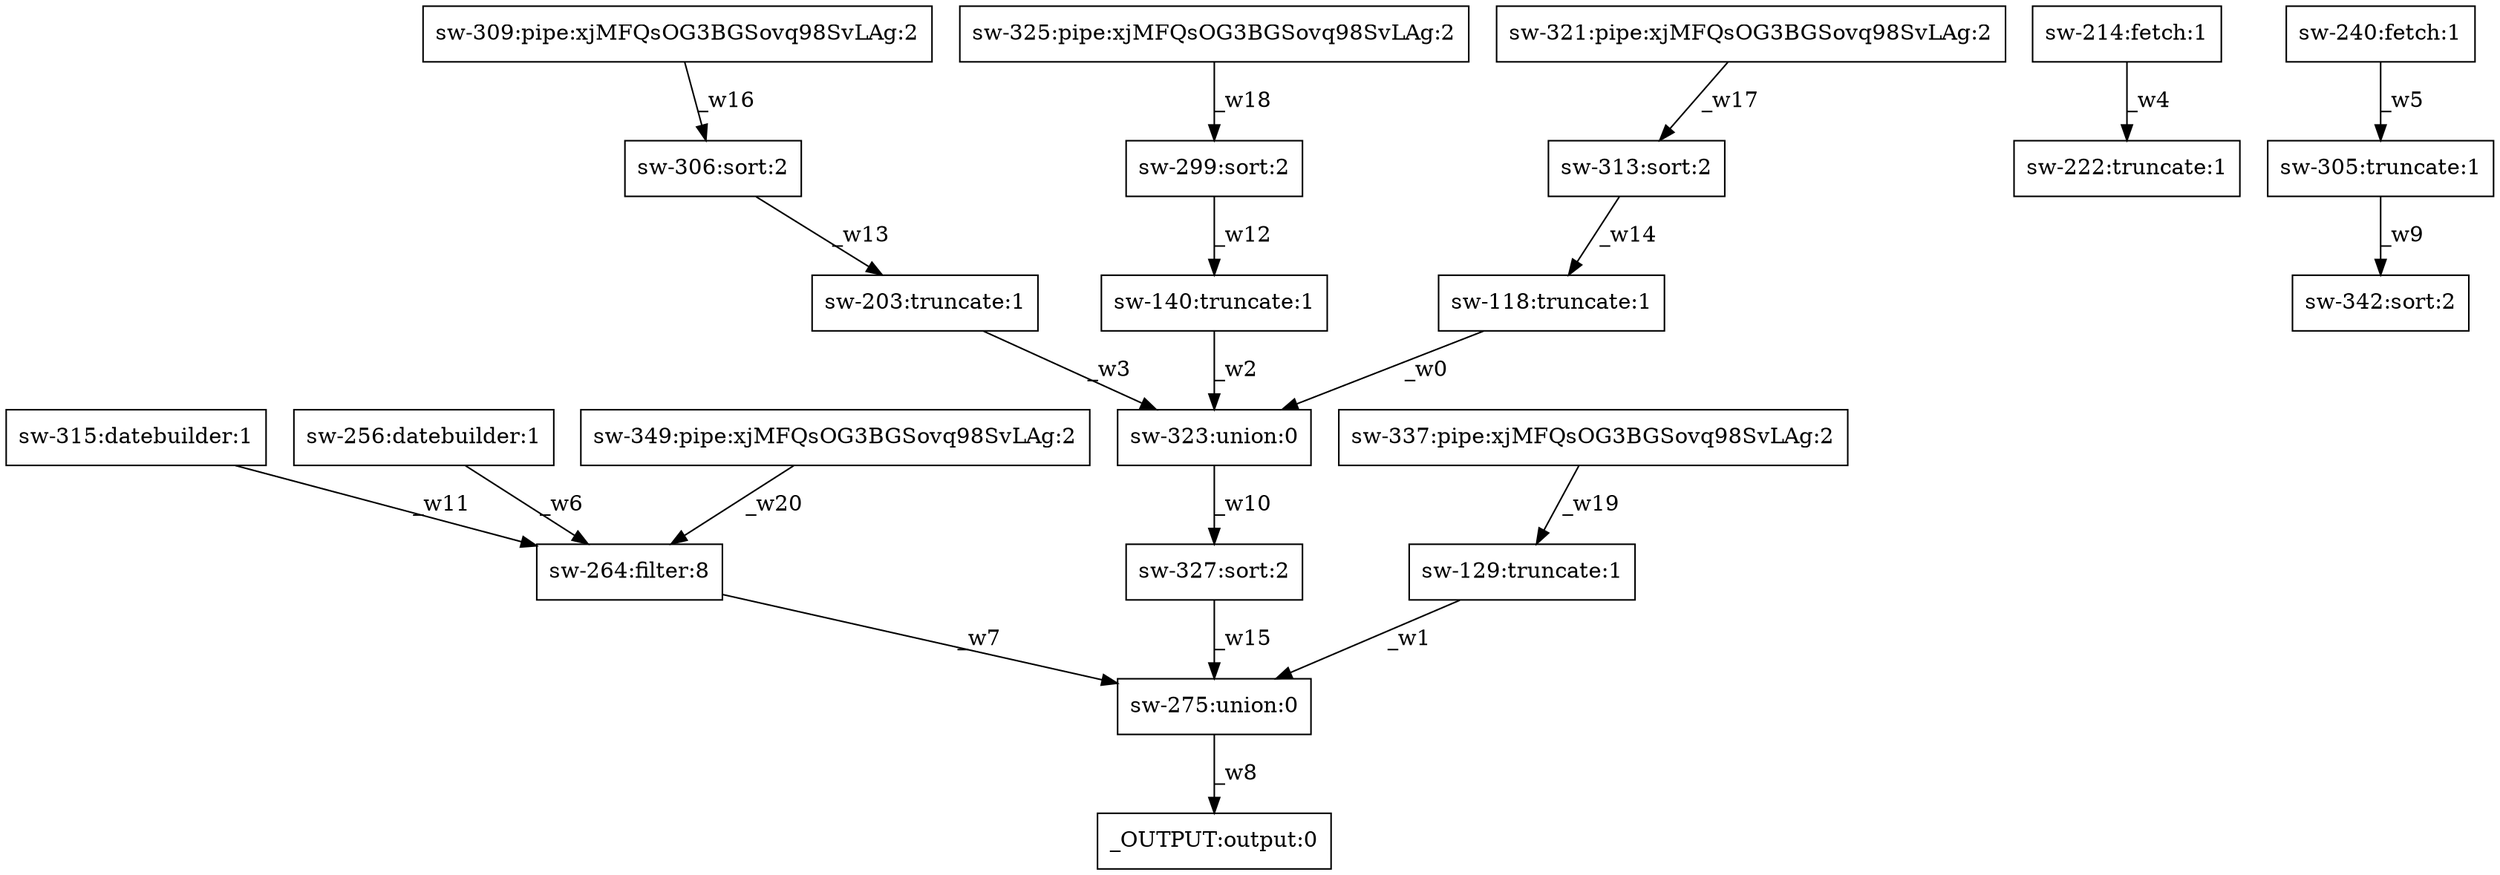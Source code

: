 digraph test1 { node [shape=box] "_OUTPUT" [label="_OUTPUT:output:0"];"sw-203" [label="sw-203:truncate:1"];"sw-214" [label="sw-214:fetch:1"];"sw-240" [label="sw-240:fetch:1"];"sw-337" [label="sw-337:pipe:xjMFQsOG3BGSovq98SvLAg:2"];"sw-315" [label="sw-315:datebuilder:1"];"sw-342" [label="sw-342:sort:2"];"sw-309" [label="sw-309:pipe:xjMFQsOG3BGSovq98SvLAg:2"];"sw-256" [label="sw-256:datebuilder:1"];"sw-325" [label="sw-325:pipe:xjMFQsOG3BGSovq98SvLAg:2"];"sw-222" [label="sw-222:truncate:1"];"sw-323" [label="sw-323:union:0"];"sw-140" [label="sw-140:truncate:1"];"sw-275" [label="sw-275:union:0"];"sw-305" [label="sw-305:truncate:1"];"sw-264" [label="sw-264:filter:8"];"sw-299" [label="sw-299:sort:2"];"sw-118" [label="sw-118:truncate:1"];"sw-306" [label="sw-306:sort:2"];"sw-349" [label="sw-349:pipe:xjMFQsOG3BGSovq98SvLAg:2"];"sw-313" [label="sw-313:sort:2"];"sw-321" [label="sw-321:pipe:xjMFQsOG3BGSovq98SvLAg:2"];"sw-327" [label="sw-327:sort:2"];"sw-129" [label="sw-129:truncate:1"];"sw-118" -> "sw-323" [label="_w0"];"sw-129" -> "sw-275" [label="_w1"];"sw-140" -> "sw-323" [label="_w2"];"sw-203" -> "sw-323" [label="_w3"];"sw-214" -> "sw-222" [label="_w4"];"sw-240" -> "sw-305" [label="_w5"];"sw-256" -> "sw-264" [label="_w6"];"sw-264" -> "sw-275" [label="_w7"];"sw-275" -> "_OUTPUT" [label="_w8"];"sw-305" -> "sw-342" [label="_w9"];"sw-323" -> "sw-327" [label="_w10"];"sw-315" -> "sw-264" [label="_w11"];"sw-299" -> "sw-140" [label="_w12"];"sw-306" -> "sw-203" [label="_w13"];"sw-313" -> "sw-118" [label="_w14"];"sw-327" -> "sw-275" [label="_w15"];"sw-309" -> "sw-306" [label="_w16"];"sw-321" -> "sw-313" [label="_w17"];"sw-325" -> "sw-299" [label="_w18"];"sw-337" -> "sw-129" [label="_w19"];"sw-349" -> "sw-264" [label="_w20"];}